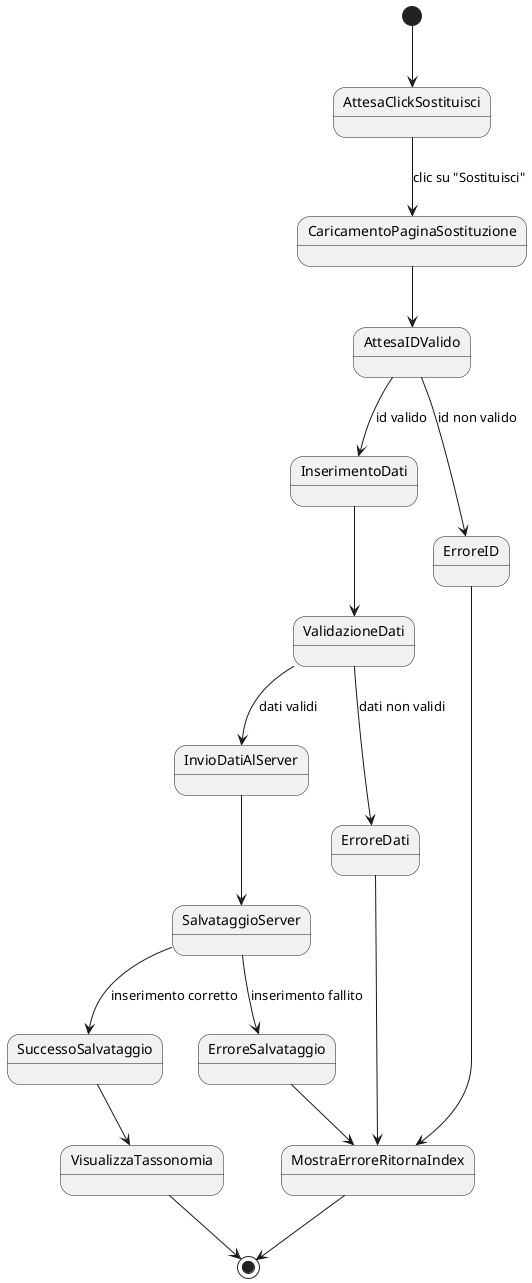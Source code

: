 @startuml Stato_Sostituisci_Elemento

[*] --> AttesaClickSostituisci

AttesaClickSostituisci --> CaricamentoPaginaSostituzione : clic su "Sostituisci"
CaricamentoPaginaSostituzione --> AttesaIDValido

AttesaIDValido --> InserimentoDati : id valido
AttesaIDValido --> ErroreID : id non valido

InserimentoDati --> ValidazioneDati
ValidazioneDati --> InvioDatiAlServer : dati validi
ValidazioneDati --> ErroreDati : dati non validi

InvioDatiAlServer --> SalvataggioServer
SalvataggioServer --> SuccessoSalvataggio : inserimento corretto
SalvataggioServer --> ErroreSalvataggio : inserimento fallito

SuccessoSalvataggio --> VisualizzaTassonomia
VisualizzaTassonomia --> [*]

ErroreID --> MostraErroreRitornaIndex
ErroreDati --> MostraErroreRitornaIndex
ErroreSalvataggio --> MostraErroreRitornaIndex

MostraErroreRitornaIndex --> [*]

@enduml
